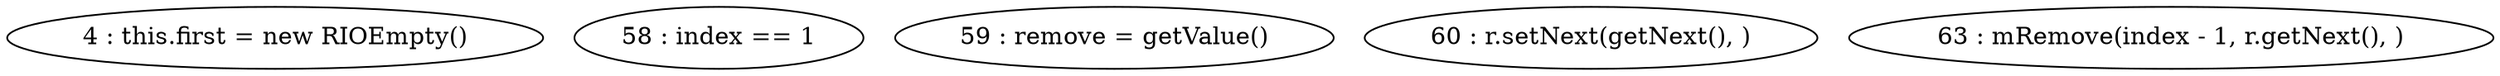 digraph G {
"4 : this.first = new RIOEmpty()"
"58 : index == 1"
"59 : remove = getValue()"
"60 : r.setNext(getNext(), )"
"63 : mRemove(index - 1, r.getNext(), )"
}
